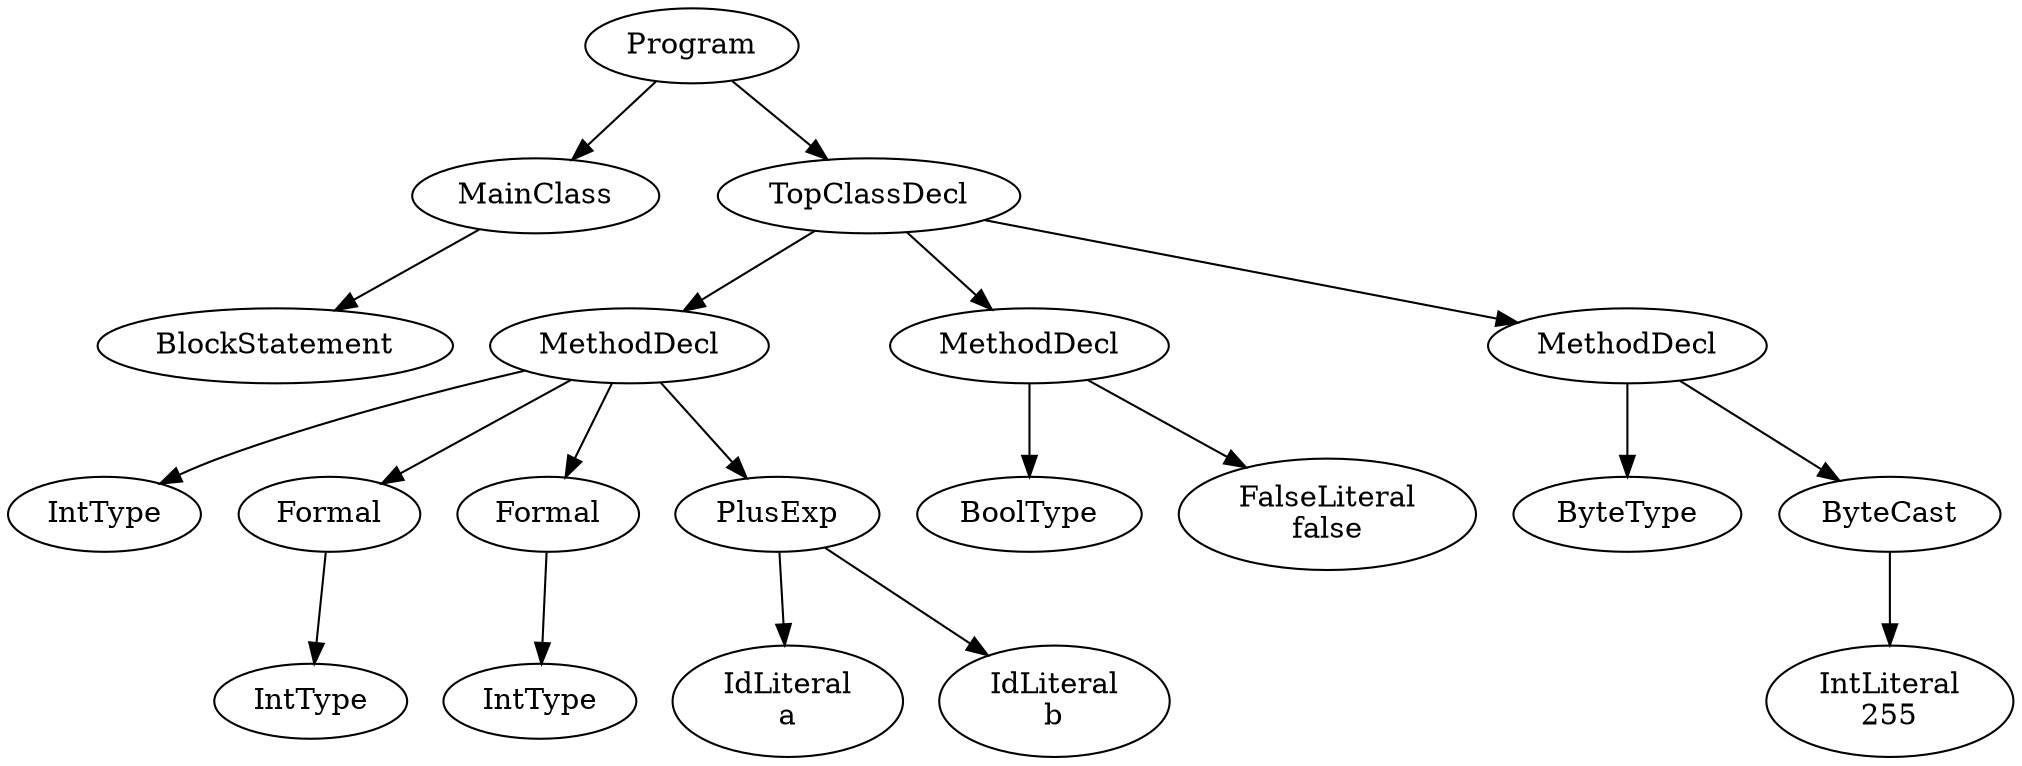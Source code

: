 digraph ASTGraph {
0 [ label="Program" ];
1 [ label="MainClass" ];
0 -> 1
2 [ label="BlockStatement" ];
1 -> 2
3 [ label="TopClassDecl" ];
0 -> 3
4 [ label="MethodDecl" ];
3 -> 4
5 [ label="IntType" ];
4 -> 5
6 [ label="Formal" ];
4 -> 6
7 [ label="IntType" ];
6 -> 7
8 [ label="Formal" ];
4 -> 8
9 [ label="IntType" ];
8 -> 9
10 [ label="PlusExp" ];
4 -> 10
11 [ label="IdLiteral\na" ];
10 -> 11
12 [ label="IdLiteral\nb" ];
10 -> 12
13 [ label="MethodDecl" ];
3 -> 13
14 [ label="BoolType" ];
13 -> 14
15 [ label="FalseLiteral\nfalse" ];
13 -> 15
16 [ label="MethodDecl" ];
3 -> 16
17 [ label="ByteType" ];
16 -> 17
18 [ label="ByteCast" ];
16 -> 18
19 [ label="IntLiteral\n255" ];
18 -> 19
}
